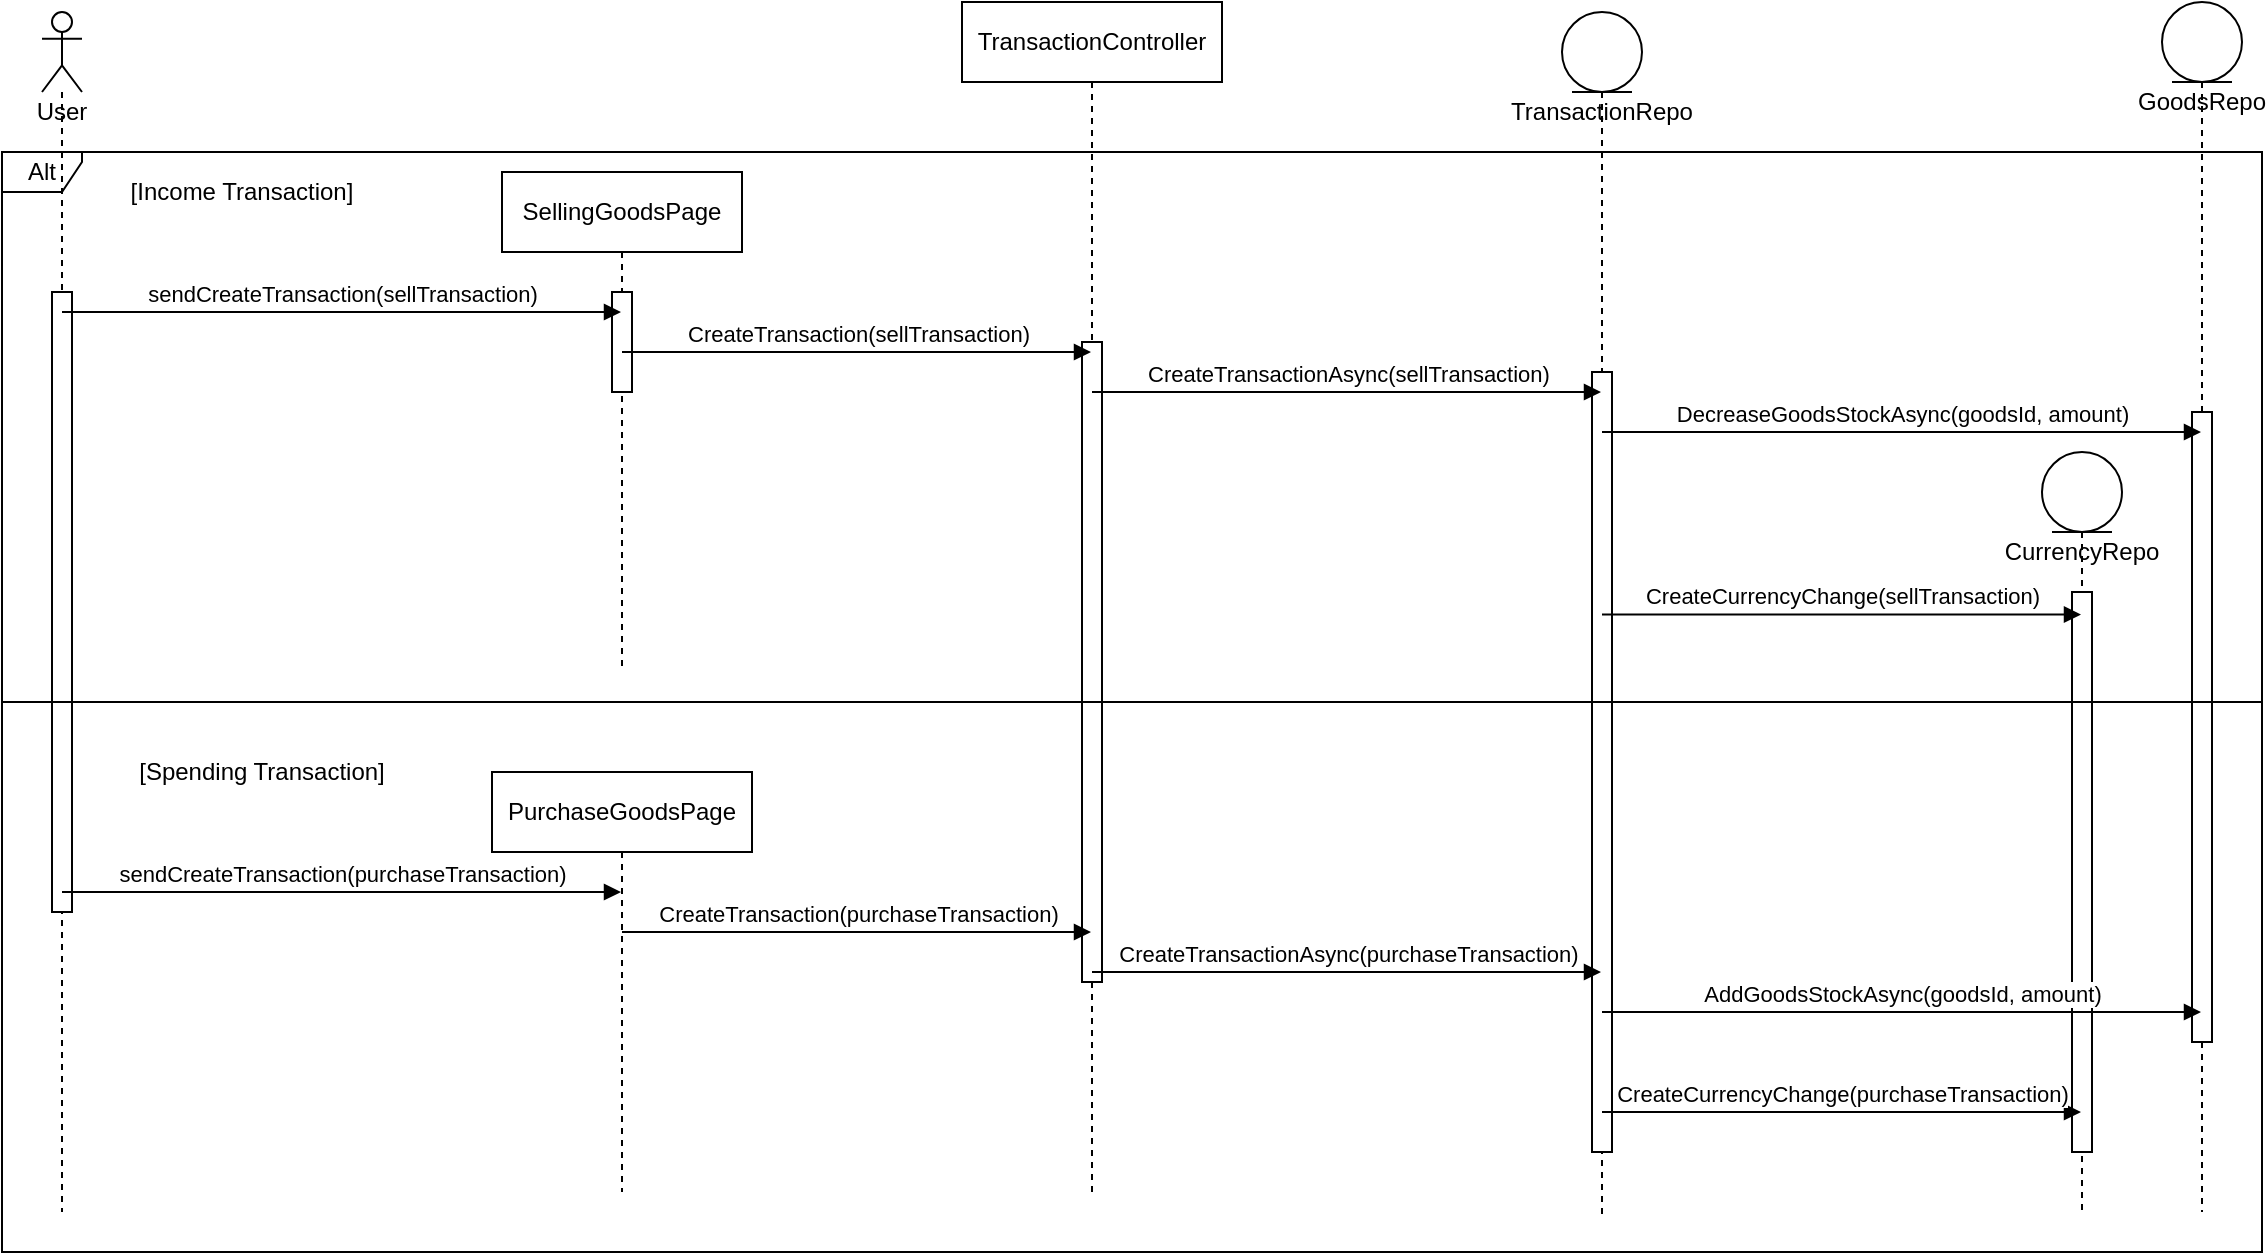 <mxfile version="13.9.5" type="device"><diagram id="OeQ69EkUzlaCh0fyT_nU" name="Page-1"><mxGraphModel dx="1460" dy="767" grid="1" gridSize="10" guides="1" tooltips="1" connect="1" arrows="1" fold="1" page="1" pageScale="1" pageWidth="850" pageHeight="1100" math="0" shadow="0"><root><mxCell id="0"/><mxCell id="1" parent="0"/><mxCell id="_VEjAu26mR-gnPmocRpQ-3" value="Alt" style="shape=umlFrame;whiteSpace=wrap;html=1;width=40;height=20;" parent="1" vertex="1"><mxGeometry x="30" y="130" width="1130" height="550" as="geometry"/></mxCell><mxCell id="_VEjAu26mR-gnPmocRpQ-1" value="User" style="shape=umlLifeline;participant=umlActor;perimeter=lifelinePerimeter;whiteSpace=wrap;html=1;container=1;collapsible=0;recursiveResize=0;verticalAlign=top;spacingTop=36;outlineConnect=0;" parent="1" vertex="1"><mxGeometry x="50" y="60" width="20" height="600" as="geometry"/></mxCell><mxCell id="Cz24yLZzYt1iRZeKM-tL-23" value="" style="html=1;points=[];perimeter=orthogonalPerimeter;" vertex="1" parent="_VEjAu26mR-gnPmocRpQ-1"><mxGeometry x="5" y="140" width="10" height="310" as="geometry"/></mxCell><mxCell id="_VEjAu26mR-gnPmocRpQ-2" value="SellingGoodsPage" style="shape=umlLifeline;perimeter=lifelinePerimeter;whiteSpace=wrap;html=1;container=1;collapsible=0;recursiveResize=0;outlineConnect=0;" parent="1" vertex="1"><mxGeometry x="280" y="140" width="120" height="250" as="geometry"/></mxCell><mxCell id="Cz24yLZzYt1iRZeKM-tL-24" value="" style="html=1;points=[];perimeter=orthogonalPerimeter;" vertex="1" parent="_VEjAu26mR-gnPmocRpQ-2"><mxGeometry x="55" y="60" width="10" height="50" as="geometry"/></mxCell><mxCell id="_VEjAu26mR-gnPmocRpQ-4" value="[Income Transaction]" style="text;html=1;strokeColor=none;fillColor=none;align=center;verticalAlign=middle;whiteSpace=wrap;rounded=0;" parent="1" vertex="1"><mxGeometry x="90" y="140" width="120" height="20" as="geometry"/></mxCell><mxCell id="_VEjAu26mR-gnPmocRpQ-5" value="sendCreateTransaction(sellTransaction)" style="html=1;verticalAlign=bottom;endArrow=block;" parent="1" source="_VEjAu26mR-gnPmocRpQ-1" target="_VEjAu26mR-gnPmocRpQ-2" edge="1"><mxGeometry width="80" relative="1" as="geometry"><mxPoint x="380" y="260" as="sourcePoint"/><mxPoint x="460" y="260" as="targetPoint"/><Array as="points"><mxPoint x="200" y="210"/></Array></mxGeometry></mxCell><mxCell id="_VEjAu26mR-gnPmocRpQ-6" value="TransactionController" style="shape=umlLifeline;perimeter=lifelinePerimeter;whiteSpace=wrap;html=1;container=1;collapsible=0;recursiveResize=0;outlineConnect=0;" parent="1" vertex="1"><mxGeometry x="510" y="55" width="130" height="595" as="geometry"/></mxCell><mxCell id="Cz24yLZzYt1iRZeKM-tL-25" value="" style="html=1;points=[];perimeter=orthogonalPerimeter;" vertex="1" parent="_VEjAu26mR-gnPmocRpQ-6"><mxGeometry x="60" y="170" width="10" height="320" as="geometry"/></mxCell><mxCell id="_VEjAu26mR-gnPmocRpQ-7" value="CreateTransaction(sellTransaction)" style="html=1;verticalAlign=bottom;endArrow=block;" parent="1" source="_VEjAu26mR-gnPmocRpQ-2" target="_VEjAu26mR-gnPmocRpQ-6" edge="1"><mxGeometry width="80" relative="1" as="geometry"><mxPoint x="380" y="260" as="sourcePoint"/><mxPoint x="460" y="260" as="targetPoint"/><Array as="points"><mxPoint x="410" y="230"/></Array></mxGeometry></mxCell><mxCell id="Cz24yLZzYt1iRZeKM-tL-1" value="TransactionRepo" style="shape=umlLifeline;participant=umlEntity;perimeter=lifelinePerimeter;whiteSpace=wrap;html=1;container=1;collapsible=0;recursiveResize=0;verticalAlign=top;spacingTop=36;outlineConnect=0;" vertex="1" parent="1"><mxGeometry x="810" y="60" width="40" height="602.5" as="geometry"/></mxCell><mxCell id="Cz24yLZzYt1iRZeKM-tL-26" value="" style="html=1;points=[];perimeter=orthogonalPerimeter;" vertex="1" parent="Cz24yLZzYt1iRZeKM-tL-1"><mxGeometry x="15" y="180" width="10" height="390" as="geometry"/></mxCell><mxCell id="Cz24yLZzYt1iRZeKM-tL-2" value="CreateTransactionAsync(sellTransaction)" style="html=1;verticalAlign=bottom;endArrow=block;" edge="1" parent="1" source="_VEjAu26mR-gnPmocRpQ-6" target="Cz24yLZzYt1iRZeKM-tL-1"><mxGeometry width="80" relative="1" as="geometry"><mxPoint x="490" y="280" as="sourcePoint"/><mxPoint x="570" y="280" as="targetPoint"/><Array as="points"><mxPoint x="720" y="250"/></Array></mxGeometry></mxCell><mxCell id="Cz24yLZzYt1iRZeKM-tL-11" value="GoodsRepo" style="shape=umlLifeline;participant=umlEntity;perimeter=lifelinePerimeter;whiteSpace=wrap;html=1;container=1;collapsible=0;recursiveResize=0;verticalAlign=top;spacingTop=36;outlineConnect=0;" vertex="1" parent="1"><mxGeometry x="1110" y="55" width="40" height="605" as="geometry"/></mxCell><mxCell id="Cz24yLZzYt1iRZeKM-tL-28" value="" style="html=1;points=[];perimeter=orthogonalPerimeter;" vertex="1" parent="Cz24yLZzYt1iRZeKM-tL-11"><mxGeometry x="15" y="205" width="10" height="315" as="geometry"/></mxCell><mxCell id="Cz24yLZzYt1iRZeKM-tL-12" value="DecreaseGoodsStockAsync(goodsId, amount)" style="html=1;verticalAlign=bottom;endArrow=block;" edge="1" parent="1" source="Cz24yLZzYt1iRZeKM-tL-1" target="Cz24yLZzYt1iRZeKM-tL-11"><mxGeometry width="80" relative="1" as="geometry"><mxPoint x="800" y="270" as="sourcePoint"/><mxPoint x="880" y="270" as="targetPoint"/><Array as="points"><mxPoint x="990" y="270"/></Array></mxGeometry></mxCell><mxCell id="Cz24yLZzYt1iRZeKM-tL-14" value="CurrencyRepo" style="shape=umlLifeline;participant=umlEntity;perimeter=lifelinePerimeter;whiteSpace=wrap;html=1;container=1;collapsible=0;recursiveResize=0;verticalAlign=top;spacingTop=36;outlineConnect=0;" vertex="1" parent="1"><mxGeometry x="1050" y="280" width="40" height="380" as="geometry"/></mxCell><mxCell id="Cz24yLZzYt1iRZeKM-tL-27" value="" style="html=1;points=[];perimeter=orthogonalPerimeter;" vertex="1" parent="Cz24yLZzYt1iRZeKM-tL-14"><mxGeometry x="15" y="70" width="10" height="280" as="geometry"/></mxCell><mxCell id="Cz24yLZzYt1iRZeKM-tL-15" value="CreateCurrencyChange(sellTransaction)" style="html=1;verticalAlign=bottom;endArrow=block;" edge="1" parent="1" source="Cz24yLZzYt1iRZeKM-tL-1" target="Cz24yLZzYt1iRZeKM-tL-14"><mxGeometry width="80" relative="1" as="geometry"><mxPoint x="800" y="270" as="sourcePoint"/><mxPoint x="880" y="270" as="targetPoint"/></mxGeometry></mxCell><mxCell id="Cz24yLZzYt1iRZeKM-tL-16" value="" style="line;strokeWidth=1;fillColor=none;align=left;verticalAlign=middle;spacingTop=-1;spacingLeft=3;spacingRight=3;rotatable=0;labelPosition=right;points=[];portConstraint=eastwest;" vertex="1" parent="1"><mxGeometry x="30" y="401" width="1130" height="8" as="geometry"/></mxCell><mxCell id="Cz24yLZzYt1iRZeKM-tL-17" value="PurchaseGoodsPage" style="shape=umlLifeline;perimeter=lifelinePerimeter;whiteSpace=wrap;html=1;container=1;collapsible=0;recursiveResize=0;outlineConnect=0;" vertex="1" parent="1"><mxGeometry x="275" y="440" width="130" height="210" as="geometry"/></mxCell><mxCell id="Cz24yLZzYt1iRZeKM-tL-18" value="sendCreateTransaction(purchaseTransaction)" style="html=1;verticalAlign=bottom;endArrow=block;" edge="1" parent="1" source="_VEjAu26mR-gnPmocRpQ-1" target="Cz24yLZzYt1iRZeKM-tL-17"><mxGeometry width="80" relative="1" as="geometry"><mxPoint x="69.324" y="220.0" as="sourcePoint"/><mxPoint x="349.5" y="220.0" as="targetPoint"/><Array as="points"><mxPoint x="220" y="500"/></Array></mxGeometry></mxCell><mxCell id="Cz24yLZzYt1iRZeKM-tL-19" value="CreateTransaction(purchaseTransaction)" style="html=1;verticalAlign=bottom;endArrow=block;" edge="1" parent="1" source="Cz24yLZzYt1iRZeKM-tL-17" target="_VEjAu26mR-gnPmocRpQ-6"><mxGeometry width="80" relative="1" as="geometry"><mxPoint x="349.324" y="240.0" as="sourcePoint"/><mxPoint x="614.5" y="240.0" as="targetPoint"/><Array as="points"><mxPoint x="440" y="520"/></Array></mxGeometry></mxCell><mxCell id="Cz24yLZzYt1iRZeKM-tL-20" value="CreateTransactionAsync(purchaseTransaction)" style="html=1;verticalAlign=bottom;endArrow=block;" edge="1" parent="1" source="_VEjAu26mR-gnPmocRpQ-6" target="Cz24yLZzYt1iRZeKM-tL-1"><mxGeometry width="80" relative="1" as="geometry"><mxPoint x="614.5" y="260" as="sourcePoint"/><mxPoint x="879.5" y="260" as="targetPoint"/><Array as="points"><mxPoint x="770" y="540"/></Array></mxGeometry></mxCell><mxCell id="Cz24yLZzYt1iRZeKM-tL-21" value="AddGoodsStockAsync(goodsId, amount)" style="html=1;verticalAlign=bottom;endArrow=block;" edge="1" parent="1" source="Cz24yLZzYt1iRZeKM-tL-1" target="Cz24yLZzYt1iRZeKM-tL-11"><mxGeometry width="80" relative="1" as="geometry"><mxPoint x="879.5" y="280" as="sourcePoint"/><mxPoint x="1139.5" y="280" as="targetPoint"/><Array as="points"><mxPoint x="1010" y="560"/></Array></mxGeometry></mxCell><mxCell id="Cz24yLZzYt1iRZeKM-tL-22" value="CreateCurrencyChange(purchaseTransaction)" style="html=1;verticalAlign=bottom;endArrow=block;" edge="1" parent="1" source="Cz24yLZzYt1iRZeKM-tL-1" target="Cz24yLZzYt1iRZeKM-tL-14"><mxGeometry width="80" relative="1" as="geometry"><mxPoint x="879.5" y="368.75" as="sourcePoint"/><mxPoint x="1089.5" y="368.75" as="targetPoint"/><Array as="points"><mxPoint x="950" y="610"/></Array></mxGeometry></mxCell><mxCell id="Cz24yLZzYt1iRZeKM-tL-29" value="[Spending Transaction]" style="text;html=1;strokeColor=none;fillColor=none;align=center;verticalAlign=middle;whiteSpace=wrap;rounded=0;" vertex="1" parent="1"><mxGeometry x="90" y="430" width="140" height="20" as="geometry"/></mxCell></root></mxGraphModel></diagram></mxfile>